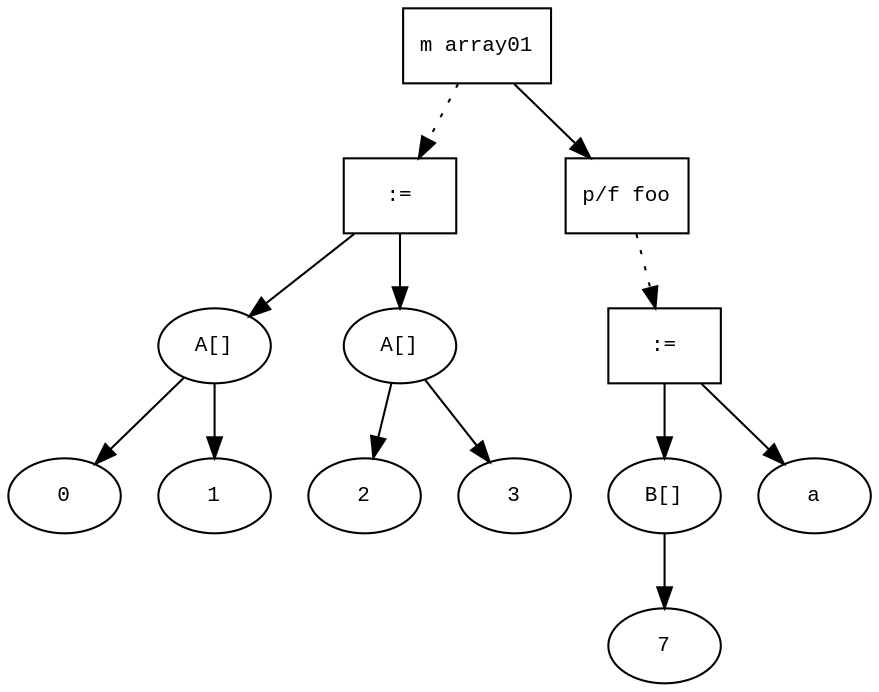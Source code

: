 digraph AST {
  graph [fontname="Times New Roman",fontsize=10];
  node  [fontname="Courier New",fontsize=10];
  edge  [fontname="Times New Roman",fontsize=10];

  node0 [label="m array01",shape=box];
  node15 [label=":=",shape=box];
  node9 [label="A[]",shape=ellipse];
  node10 [label="0",shape=ellipse];
  node9-> node10;
  node11 [label="1",shape=ellipse];
  node9-> node11;
  node15->node9;
  node12 [label="A[]",shape=ellipse];
  node13 [label="2",shape=ellipse];
  node12-> node13;
  node14 [label="3",shape=ellipse];
  node12-> node14;
  node15->node12;
  node0 -> node15 [style=dotted];
  node2 [label="p/f foo",shape=box];
  node8 [label=":=",shape=box];
  node5 [label="B[]",shape=ellipse];
  node6 [label="7",shape=ellipse];
  node5-> node6;
  node8->node5;
  node7 [label="a",shape=ellipse];
  node8->node7;
  node2 -> node8 [style=dotted];
  node0 -> node2;
}
